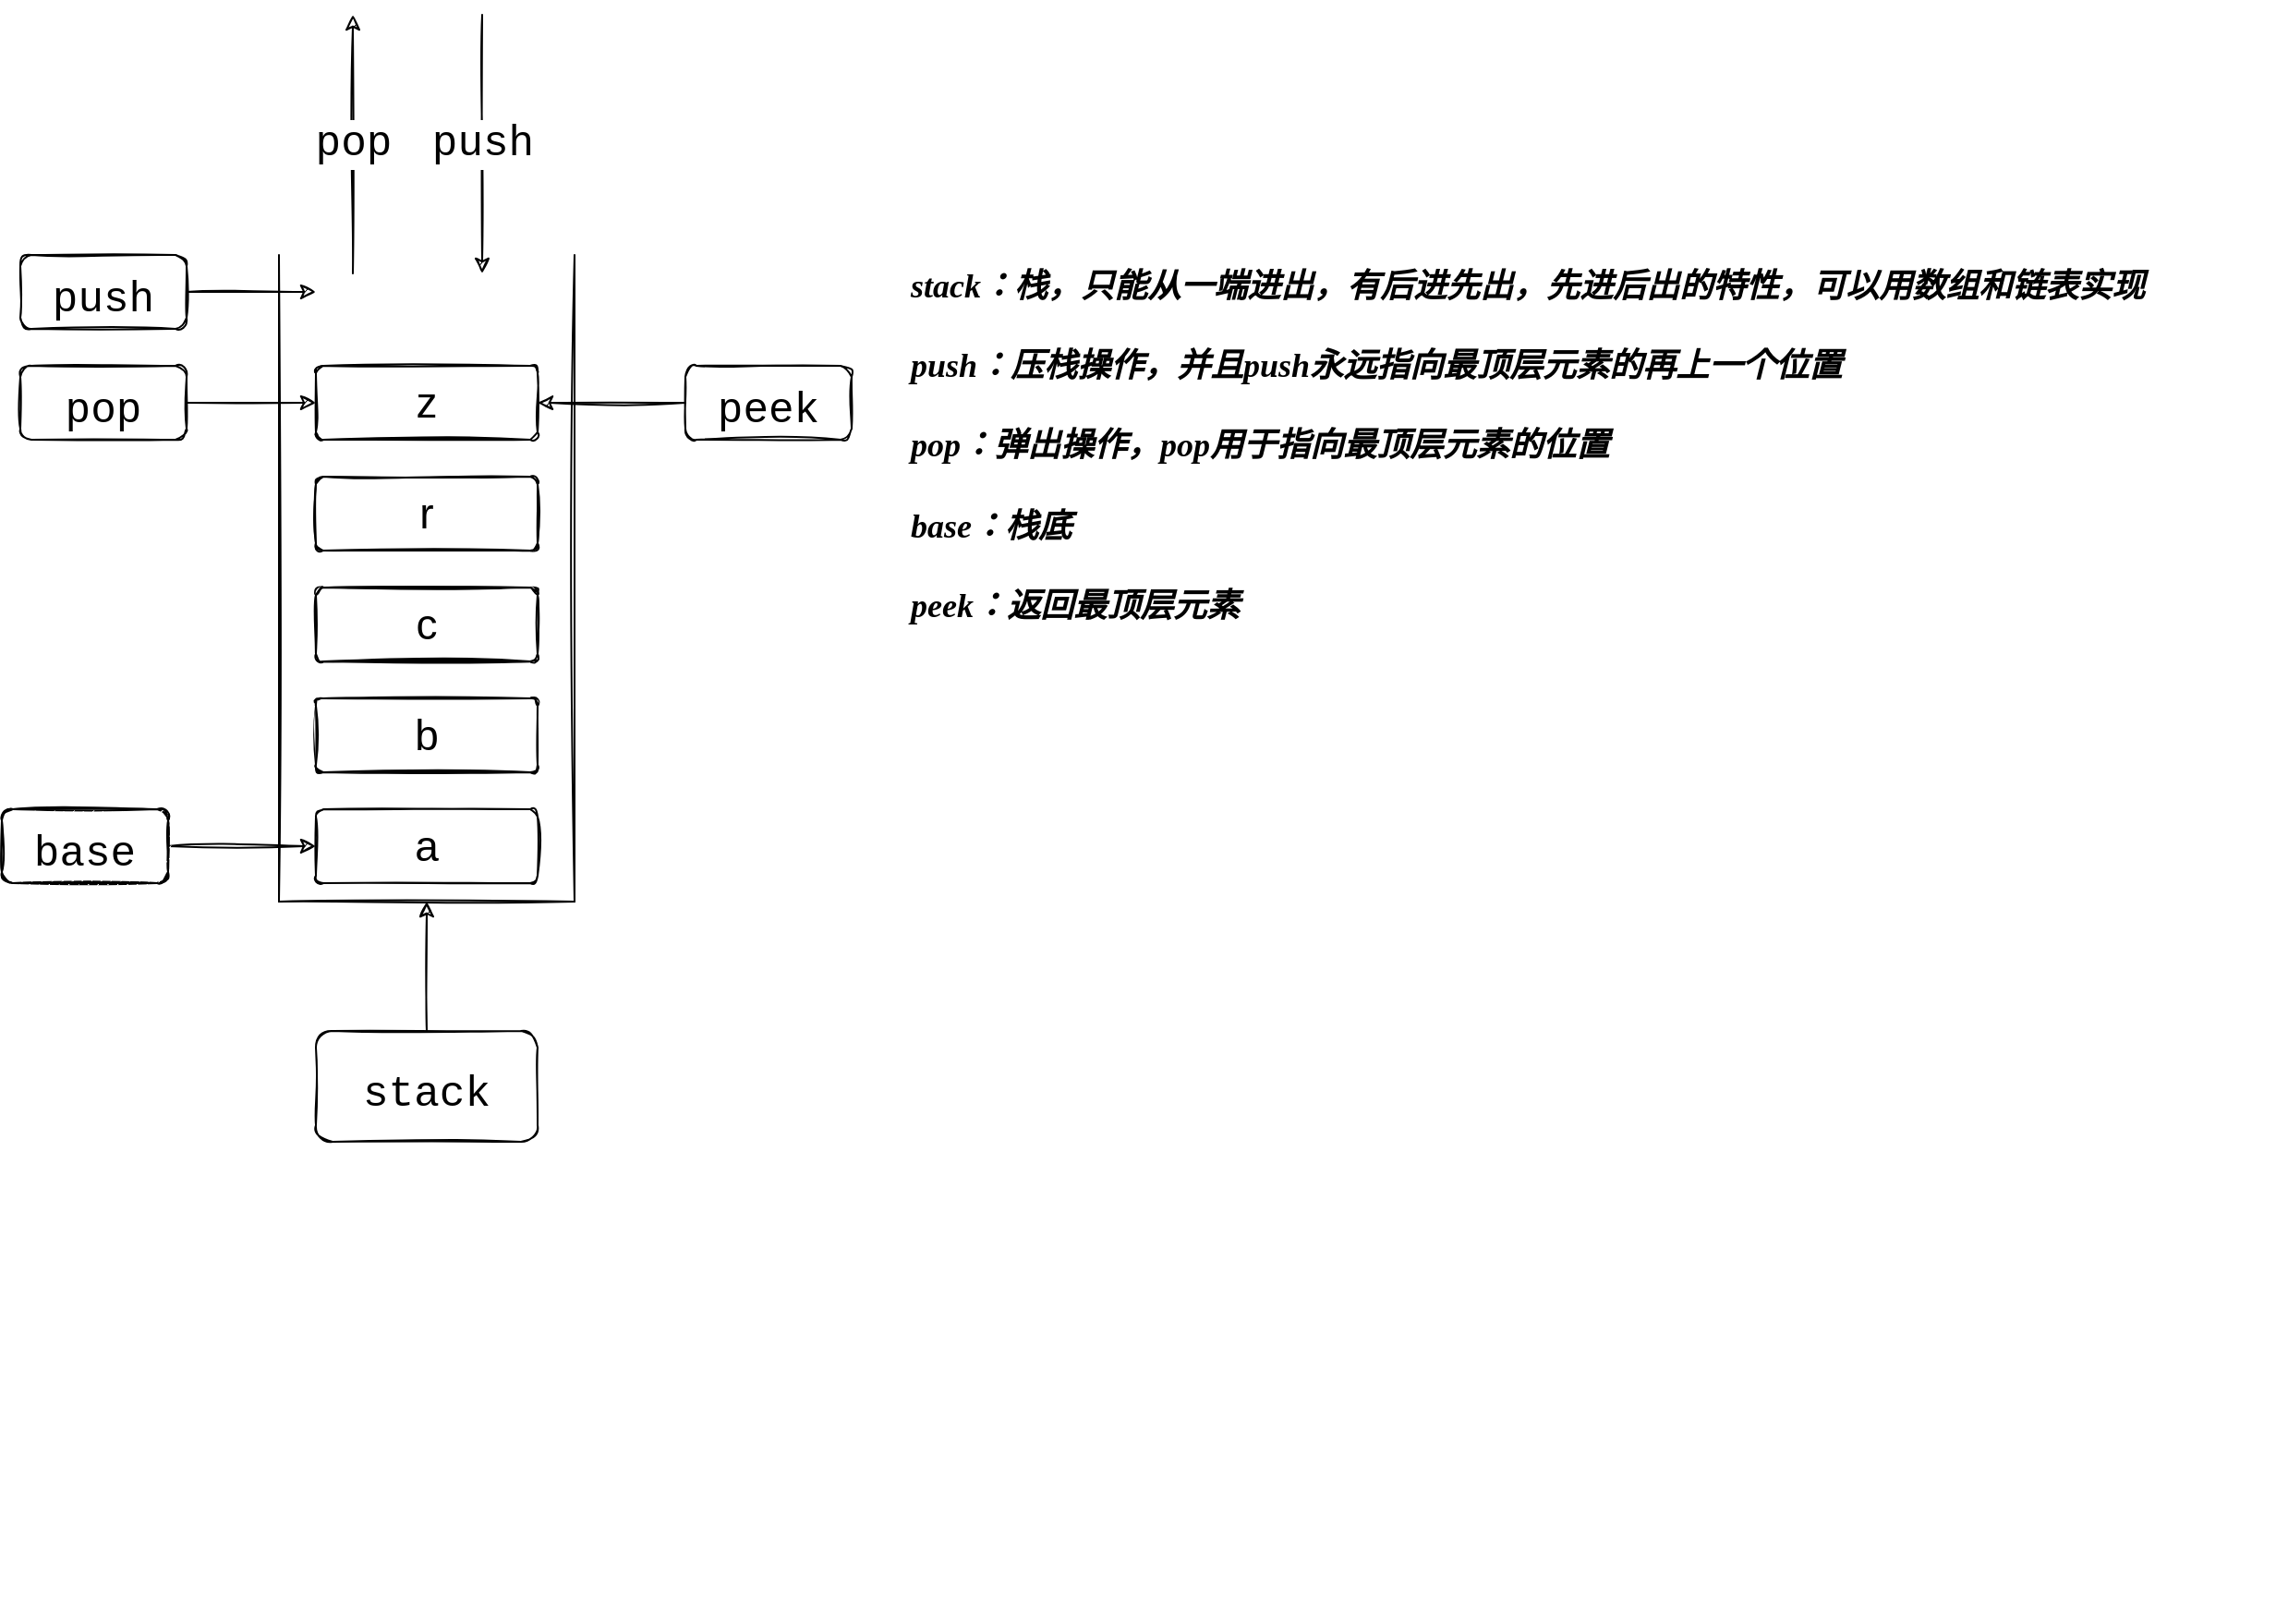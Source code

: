 <mxfile version="20.3.0" type="device"><diagram id="PqpJ8YLTy9wNKulnvSYa" name="第 1 页"><mxGraphModel dx="1420" dy="761" grid="1" gridSize="10" guides="1" tooltips="1" connect="1" arrows="1" fold="1" page="1" pageScale="1" pageWidth="1169" pageHeight="827" math="0" shadow="0"><root><mxCell id="0"/><mxCell id="1" parent="0"/><mxCell id="fuMTjFu5XXjE5yBS6rkR-10" value="" style="rounded=1;whiteSpace=wrap;html=1;strokeColor=default;fontFamily=Helvetica;fontSize=23;fontColor=default;fillColor=default;arcSize=10;sketch=1;shadow=0;labelBackgroundColor=default;" parent="1" vertex="1"><mxGeometry x="310" y="410" width="120" height="40" as="geometry"/></mxCell><mxCell id="fuMTjFu5XXjE5yBS6rkR-11" value="a" style="rounded=1;whiteSpace=wrap;html=1;strokeColor=default;fontFamily=Helvetica;fontSize=23;fontColor=default;fillColor=default;arcSize=10;sketch=1;shadow=0;labelBackgroundColor=default;" parent="1" vertex="1"><mxGeometry x="310" y="470" width="120" height="40" as="geometry"/></mxCell><mxCell id="fuMTjFu5XXjE5yBS6rkR-12" value="" style="rounded=1;whiteSpace=wrap;html=1;strokeColor=default;fontFamily=Helvetica;fontSize=23;fontColor=default;fillColor=default;arcSize=10;sketch=1;shadow=0;labelBackgroundColor=default;" parent="1" vertex="1"><mxGeometry x="310" y="350" width="120" height="40" as="geometry"/></mxCell><mxCell id="fuMTjFu5XXjE5yBS6rkR-14" value="" style="rounded=1;whiteSpace=wrap;html=1;strokeColor=default;fontFamily=Helvetica;fontSize=23;fontColor=default;fillColor=default;arcSize=10;sketch=1;shadow=0;labelBackgroundColor=default;" parent="1" vertex="1"><mxGeometry x="310" y="350" width="120" height="40" as="geometry"/></mxCell><mxCell id="fuMTjFu5XXjE5yBS6rkR-16" value="" style="rounded=1;whiteSpace=wrap;html=1;strokeColor=default;fontFamily=Helvetica;fontSize=23;fontColor=default;fillColor=default;arcSize=10;sketch=1;shadow=0;labelBackgroundColor=default;" parent="1" vertex="1"><mxGeometry x="310" y="290" width="120" height="40" as="geometry"/></mxCell><mxCell id="fuMTjFu5XXjE5yBS6rkR-17" value="" style="rounded=1;whiteSpace=wrap;html=1;strokeColor=default;fontFamily=Helvetica;fontSize=23;fontColor=default;fillColor=default;arcSize=10;sketch=1;shadow=0;labelBackgroundColor=default;" parent="1" vertex="1"><mxGeometry x="310" y="230" width="120" height="40" as="geometry"/></mxCell><mxCell id="fuMTjFu5XXjE5yBS6rkR-18" value="" style="endArrow=none;html=1;rounded=0;fontFamily=Helvetica;fontSize=23;fontColor=default;sketch=1;shadow=0;labelBackgroundColor=default;" parent="1" edge="1"><mxGeometry width="50" height="50" relative="1" as="geometry"><mxPoint x="290" y="520" as="sourcePoint"/><mxPoint x="290" y="170" as="targetPoint"/></mxGeometry></mxCell><mxCell id="fuMTjFu5XXjE5yBS6rkR-19" value="" style="endArrow=none;html=1;rounded=0;fontFamily=Helvetica;fontSize=23;fontColor=default;sketch=1;shadow=0;labelBackgroundColor=default;" parent="1" edge="1"><mxGeometry width="50" height="50" relative="1" as="geometry"><mxPoint x="290" y="520" as="sourcePoint"/><mxPoint x="450" y="520" as="targetPoint"/></mxGeometry></mxCell><mxCell id="fuMTjFu5XXjE5yBS6rkR-21" value="" style="endArrow=none;html=1;rounded=0;fontFamily=Helvetica;fontSize=23;fontColor=default;sketch=1;shadow=0;labelBackgroundColor=default;" parent="1" edge="1"><mxGeometry width="50" height="50" relative="1" as="geometry"><mxPoint x="450" y="520" as="sourcePoint"/><mxPoint x="450" y="170" as="targetPoint"/></mxGeometry></mxCell><mxCell id="fuMTjFu5XXjE5yBS6rkR-22" value="" style="endArrow=classic;html=1;rounded=0;sketch=1;fontFamily=Helvetica;fontSize=23;fontColor=default;shadow=0;labelBackgroundColor=default;exitX=0.5;exitY=0;exitDx=0;exitDy=0;" parent="1" source="fuMTjFu5XXjE5yBS6rkR-23" edge="1"><mxGeometry width="50" height="50" relative="1" as="geometry"><mxPoint x="370" y="580" as="sourcePoint"/><mxPoint x="370" y="520" as="targetPoint"/></mxGeometry></mxCell><mxCell id="fuMTjFu5XXjE5yBS6rkR-23" value="stack" style="rounded=1;strokeColor=default;fontFamily=Courier New;fontSize=23;fontColor=default;fillColor=default;sketch=1;labelBackgroundColor=default;labelBorderColor=none;fillStyle=hachure;shadow=0;" parent="1" vertex="1"><mxGeometry x="310" y="590" width="120" height="60" as="geometry"/></mxCell><mxCell id="fuMTjFu5XXjE5yBS6rkR-25" value="z" style="rounded=1;whiteSpace=wrap;html=1;strokeColor=default;fontFamily=Helvetica;fontSize=23;fontColor=default;fillColor=default;arcSize=10;sketch=1;shadow=0;labelBackgroundColor=default;" parent="1" vertex="1"><mxGeometry x="310" y="230" width="120" height="40" as="geometry"/></mxCell><mxCell id="fuMTjFu5XXjE5yBS6rkR-26" value="r" style="rounded=1;whiteSpace=wrap;html=1;strokeColor=default;fontFamily=Helvetica;fontSize=23;fontColor=default;fillColor=default;arcSize=10;sketch=1;shadow=0;labelBackgroundColor=default;" parent="1" vertex="1"><mxGeometry x="310" y="290" width="120" height="40" as="geometry"/></mxCell><mxCell id="fuMTjFu5XXjE5yBS6rkR-27" value="c" style="rounded=1;whiteSpace=wrap;html=1;strokeColor=default;fontFamily=Helvetica;fontSize=23;fontColor=default;fillColor=default;arcSize=10;sketch=1;shadow=0;labelBackgroundColor=default;" parent="1" vertex="1"><mxGeometry x="310" y="350" width="120" height="40" as="geometry"/></mxCell><mxCell id="fuMTjFu5XXjE5yBS6rkR-28" value="b" style="rounded=1;whiteSpace=wrap;html=1;strokeColor=default;fontFamily=Helvetica;fontSize=23;fontColor=default;fillColor=default;arcSize=10;sketch=1;shadow=0;labelBackgroundColor=default;" parent="1" vertex="1"><mxGeometry x="310" y="410" width="120" height="40" as="geometry"/></mxCell><mxCell id="fuMTjFu5XXjE5yBS6rkR-29" value="" style="endArrow=classic;html=1;rounded=0;sketch=1;fontFamily=Courier New;fontSize=23;fontColor=default;shadow=0;labelBackgroundColor=default;exitX=1;exitY=0.5;exitDx=0;exitDy=0;" parent="1" source="fuMTjFu5XXjE5yBS6rkR-30" edge="1"><mxGeometry width="50" height="50" relative="1" as="geometry"><mxPoint x="440" y="540" as="sourcePoint"/><mxPoint x="310" y="490" as="targetPoint"/></mxGeometry></mxCell><mxCell id="fuMTjFu5XXjE5yBS6rkR-30" value="base" style="rounded=1;strokeColor=default;fontFamily=Courier New;fontSize=23;fontColor=default;fillColor=default;sketch=1;labelBackgroundColor=default;labelBorderColor=none;fillStyle=hachure;shadow=0;" parent="1" vertex="1"><mxGeometry x="140" y="470" width="90" height="40" as="geometry"/></mxCell><mxCell id="fuMTjFu5XXjE5yBS6rkR-31" value="" style="endArrow=classic;html=1;rounded=0;sketch=1;fontFamily=Courier New;fontSize=23;fontColor=default;shadow=0;labelBackgroundColor=default;entryX=0;entryY=0.5;entryDx=0;entryDy=0;" parent="1" edge="1"><mxGeometry width="50" height="50" relative="1" as="geometry"><mxPoint x="240" y="190" as="sourcePoint"/><mxPoint x="310" y="190" as="targetPoint"/></mxGeometry></mxCell><mxCell id="fuMTjFu5XXjE5yBS6rkR-32" value="push" style="rounded=1;strokeColor=default;fontFamily=Courier New;fontSize=23;fontColor=default;fillColor=default;sketch=1;labelBackgroundColor=default;labelBorderColor=none;fillStyle=hachure;shadow=0;" parent="1" vertex="1"><mxGeometry x="150" y="170" width="90" height="40" as="geometry"/></mxCell><mxCell id="fuMTjFu5XXjE5yBS6rkR-33" value="push" style="endArrow=classic;html=1;rounded=0;sketch=1;fontFamily=Courier New;fontSize=23;fontColor=default;shadow=0;labelBackgroundColor=default;" parent="1" edge="1"><mxGeometry width="50" height="50" relative="1" as="geometry"><mxPoint x="400" y="40" as="sourcePoint"/><mxPoint x="400" y="180" as="targetPoint"/></mxGeometry></mxCell><mxCell id="fuMTjFu5XXjE5yBS6rkR-38" value="pop" style="endArrow=classic;html=1;rounded=0;sketch=1;fontFamily=Courier New;fontSize=23;fontColor=default;shadow=0;labelBackgroundColor=default;" parent="1" edge="1"><mxGeometry width="50" height="50" relative="1" as="geometry"><mxPoint x="330" y="180" as="sourcePoint"/><mxPoint x="330" y="40" as="targetPoint"/></mxGeometry></mxCell><mxCell id="2KdgcLzcrPnzKQiOq2KQ-1" value="pop" style="rounded=1;strokeColor=default;fontFamily=Courier New;fontSize=23;fontColor=default;fillColor=default;sketch=1;labelBackgroundColor=default;labelBorderColor=none;fillStyle=hachure;shadow=0;" vertex="1" parent="1"><mxGeometry x="150" y="230" width="90" height="40" as="geometry"/></mxCell><mxCell id="2KdgcLzcrPnzKQiOq2KQ-2" value="" style="endArrow=classic;html=1;rounded=0;sketch=1;fontFamily=Courier New;fontSize=23;fontColor=default;shadow=0;labelBackgroundColor=default;exitX=1;exitY=0.5;exitDx=0;exitDy=0;" edge="1" source="2KdgcLzcrPnzKQiOq2KQ-1" parent="1"><mxGeometry width="50" height="50" relative="1" as="geometry"><mxPoint x="450" y="300" as="sourcePoint"/><mxPoint x="310" y="250" as="targetPoint"/></mxGeometry></mxCell><mxCell id="2KdgcLzcrPnzKQiOq2KQ-3" value="base" style="rounded=1;strokeColor=default;fontFamily=Courier New;fontSize=23;fontColor=default;fillColor=default;sketch=1;labelBackgroundColor=default;labelBorderColor=none;fillStyle=hachure;shadow=0;" vertex="1" parent="1"><mxGeometry x="140" y="470" width="90" height="40" as="geometry"/></mxCell><mxCell id="2KdgcLzcrPnzKQiOq2KQ-4" value="peek" style="rounded=1;strokeColor=default;fontFamily=Courier New;fontSize=23;fontColor=default;fillColor=default;sketch=1;labelBackgroundColor=default;labelBorderColor=none;fillStyle=hachure;shadow=0;" vertex="1" parent="1"><mxGeometry x="510" y="230" width="90" height="40" as="geometry"/></mxCell><mxCell id="2KdgcLzcrPnzKQiOq2KQ-5" value="" style="endArrow=classic;html=1;rounded=0;sketch=1;fontFamily=Courier New;fontSize=23;fontColor=default;shadow=0;labelBackgroundColor=default;entryX=1;entryY=0.5;entryDx=0;entryDy=0;" edge="1" parent="1" target="fuMTjFu5XXjE5yBS6rkR-25"><mxGeometry width="50" height="50" relative="1" as="geometry"><mxPoint x="510" y="250" as="sourcePoint"/><mxPoint x="680" y="250" as="targetPoint"/></mxGeometry></mxCell><mxCell id="2KdgcLzcrPnzKQiOq2KQ-7" value="stack：栈，只能从一端进出，有后进先出，先进后出的特性，可以用数组和链表实现&lt;br&gt;&lt;br&gt;push：压栈操作，并且push永远指向最顶层元素的再上一个位置&lt;br&gt;&lt;br&gt;pop：弹出操作，pop用于指向最顶层元素的位置&lt;br&gt;&lt;br&gt;base：栈底&lt;br&gt;&lt;br&gt;peek：返回最顶层元素" style="whiteSpace=wrap;html=1;aspect=fixed;fillColor=none;fontSize=18;align=left;verticalAlign=top;strokeColor=none;sketch=1;fontFamily=Comic Sans MS;fontStyle=3" vertex="1" parent="1"><mxGeometry x="630" y="170" width="740" height="740" as="geometry"/></mxCell></root></mxGraphModel></diagram></mxfile>